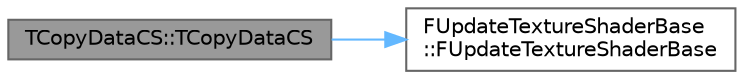 digraph "TCopyDataCS::TCopyDataCS"
{
 // INTERACTIVE_SVG=YES
 // LATEX_PDF_SIZE
  bgcolor="transparent";
  edge [fontname=Helvetica,fontsize=10,labelfontname=Helvetica,labelfontsize=10];
  node [fontname=Helvetica,fontsize=10,shape=box,height=0.2,width=0.4];
  rankdir="LR";
  Node1 [id="Node000001",label="TCopyDataCS::TCopyDataCS",height=0.2,width=0.4,color="gray40", fillcolor="grey60", style="filled", fontcolor="black",tooltip=" "];
  Node1 -> Node2 [id="edge1_Node000001_Node000002",color="steelblue1",style="solid",tooltip=" "];
  Node2 [id="Node000002",label="FUpdateTextureShaderBase\l::FUpdateTextureShaderBase",height=0.2,width=0.4,color="grey40", fillcolor="white", style="filled",URL="$db/da5/classFUpdateTextureShaderBase.html#a199e0e87f5328ba209632ac5474b9eb5",tooltip=" "];
}
